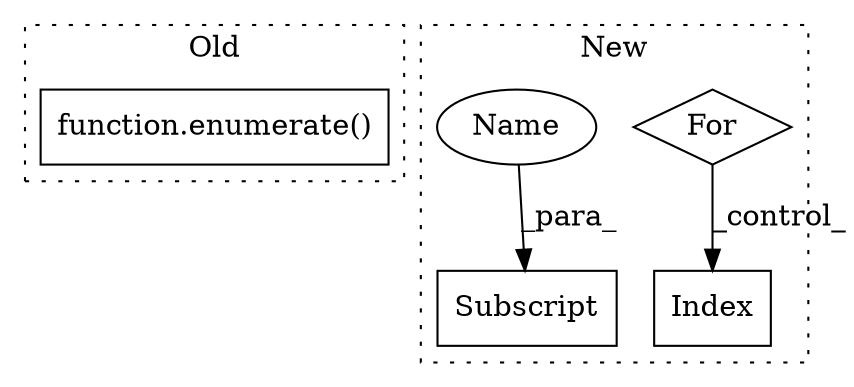 digraph G {
subgraph cluster0 {
1 [label="function.enumerate()" a="75" s="1494,1517" l="10,1" shape="box"];
label = "Old";
style="dotted";
}
subgraph cluster1 {
2 [label="Index" a="46" s="1799,1824" l="17,32" shape="box"];
3 [label="For" a="107" s="673,708" l="4,10" shape="diamond"];
4 [label="Subscript" a="63" s="2374,0" l="16,0" shape="box"];
5 [label="Name" a="87" s="2388" l="1" shape="ellipse"];
label = "New";
style="dotted";
}
3 -> 2 [label="_control_"];
5 -> 4 [label="_para_"];
}
